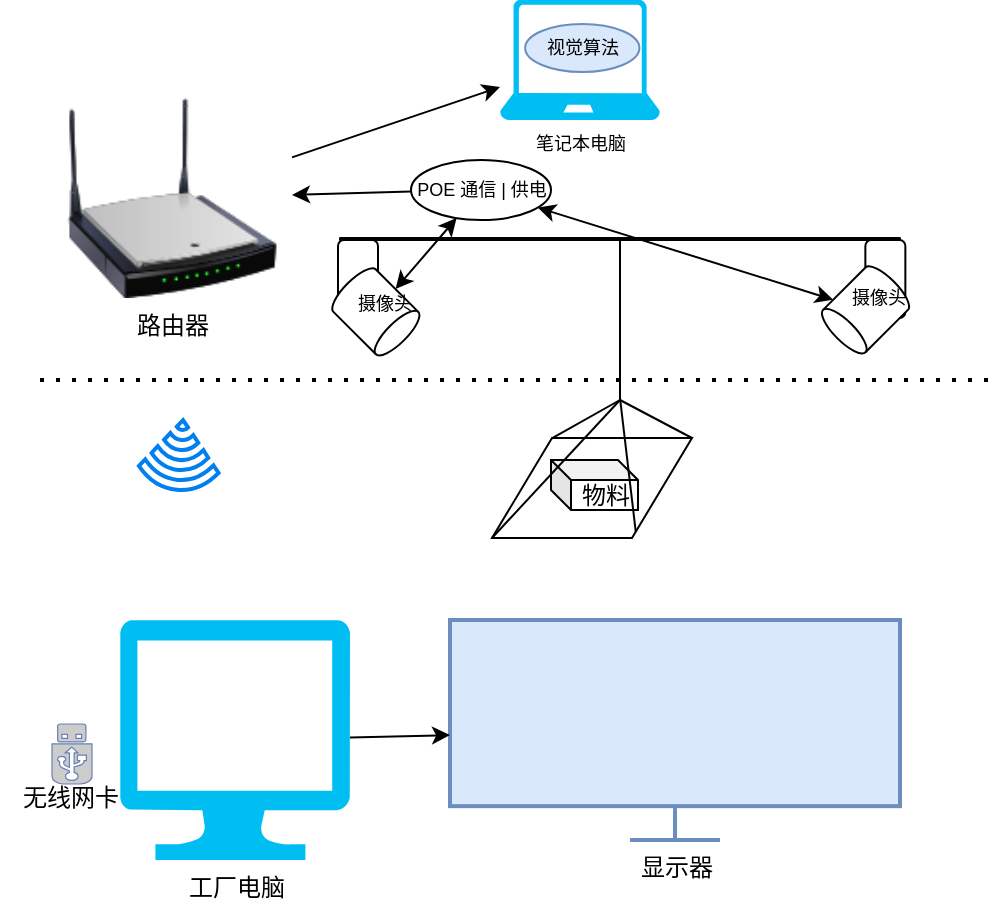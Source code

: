 <mxfile version="24.5.3" type="device">
  <diagram name="第 1 页" id="TWYBwKs4vTm9eLc7GQB1">
    <mxGraphModel dx="734" dy="597" grid="1" gridSize="10" guides="1" tooltips="1" connect="1" arrows="1" fold="1" page="1" pageScale="1" pageWidth="827" pageHeight="1169" math="0" shadow="0">
      <root>
        <mxCell id="0" />
        <mxCell id="1" parent="0" />
        <mxCell id="GTkeQ6c2-yhCdykJjazQ-1" value="" style="rounded=1;whiteSpace=wrap;html=1;" parent="1" vertex="1">
          <mxGeometry x="330" y="449" width="280" height="1" as="geometry" />
        </mxCell>
        <mxCell id="GTkeQ6c2-yhCdykJjazQ-9" value="POE 通信 | 供电" style="ellipse;whiteSpace=wrap;html=1;fontSize=9;" parent="1" vertex="1">
          <mxGeometry x="365.5" y="410" width="70" height="30" as="geometry" />
        </mxCell>
        <mxCell id="GTkeQ6c2-yhCdykJjazQ-15" value="路由器" style="image;html=1;image=img/lib/clip_art/networking/Wireless_Router_N_128x128.png" parent="1" vertex="1">
          <mxGeometry x="186" y="379" width="120" height="100" as="geometry" />
        </mxCell>
        <mxCell id="GTkeQ6c2-yhCdykJjazQ-16" value="" style="endArrow=classic;html=1;rounded=0;" parent="1" source="GTkeQ6c2-yhCdykJjazQ-9" target="GTkeQ6c2-yhCdykJjazQ-15" edge="1">
          <mxGeometry width="50" height="50" relative="1" as="geometry">
            <mxPoint x="440" y="570" as="sourcePoint" />
            <mxPoint x="490" y="520" as="targetPoint" />
          </mxGeometry>
        </mxCell>
        <mxCell id="GTkeQ6c2-yhCdykJjazQ-18" value="" style="endArrow=none;html=1;rounded=0;entryX=0.5;entryY=0;entryDx=0;entryDy=0;" parent="1" target="GTkeQ6c2-yhCdykJjazQ-1" edge="1">
          <mxGeometry width="50" height="50" relative="1" as="geometry">
            <mxPoint x="470" y="530" as="sourcePoint" />
            <mxPoint x="570" y="540" as="targetPoint" />
          </mxGeometry>
        </mxCell>
        <mxCell id="GTkeQ6c2-yhCdykJjazQ-24" value="工厂电脑" style="verticalLabelPosition=bottom;html=1;verticalAlign=top;align=center;strokeColor=none;fillColor=#00BEF2;shape=mxgraph.azure.computer;pointerEvents=1;" parent="1" vertex="1">
          <mxGeometry x="220" y="640" width="115" height="120" as="geometry" />
        </mxCell>
        <mxCell id="GTkeQ6c2-yhCdykJjazQ-28" value="" style="html=1;verticalLabelPosition=bottom;align=center;labelBackgroundColor=#ffffff;verticalAlign=top;strokeWidth=2;strokeColor=#0080F0;shadow=0;dashed=0;shape=mxgraph.ios7.icons.wifi;pointerEvents=1;rotation=5;direction=west;" parent="1" vertex="1">
          <mxGeometry x="230" y="540" width="40" height="35" as="geometry" />
        </mxCell>
        <mxCell id="GTkeQ6c2-yhCdykJjazQ-29" value="显示器" style="html=1;verticalLabelPosition=bottom;align=center;labelBackgroundColor=#ffffff;verticalAlign=top;strokeWidth=2;strokeColor=#6c8ebf;shadow=0;dashed=0;shape=mxgraph.ios7.icons.monitor;fillColor=#dae8fc;" parent="1" vertex="1">
          <mxGeometry x="385" y="640" width="225" height="110" as="geometry" />
        </mxCell>
        <mxCell id="GTkeQ6c2-yhCdykJjazQ-30" value="" style="endArrow=classic;html=1;rounded=0;" parent="1" source="GTkeQ6c2-yhCdykJjazQ-24" target="GTkeQ6c2-yhCdykJjazQ-29" edge="1">
          <mxGeometry width="50" height="50" relative="1" as="geometry">
            <mxPoint x="390" y="700" as="sourcePoint" />
            <mxPoint x="440" y="650" as="targetPoint" />
          </mxGeometry>
        </mxCell>
        <mxCell id="GTkeQ6c2-yhCdykJjazQ-35" value="" style="endArrow=classic;html=1;rounded=0;" parent="1" source="GTkeQ6c2-yhCdykJjazQ-15" target="GTkeQ6c2-yhCdykJjazQ-12" edge="1">
          <mxGeometry width="50" height="50" relative="1" as="geometry">
            <mxPoint x="470" y="410" as="sourcePoint" />
            <mxPoint x="520" y="360" as="targetPoint" />
          </mxGeometry>
        </mxCell>
        <mxCell id="dsVRBWESB6sZ2RNwbNf7-1" value="" style="fontColor=#0066CC;verticalAlign=top;verticalLabelPosition=bottom;labelPosition=center;align=center;html=1;outlineConnect=0;fillColor=#CCCCCC;strokeColor=#6881B3;gradientColor=none;gradientDirection=north;strokeWidth=2;shape=mxgraph.networks.usb_stick;" parent="1" vertex="1">
          <mxGeometry x="186" y="692" width="20" height="30" as="geometry" />
        </mxCell>
        <mxCell id="dsVRBWESB6sZ2RNwbNf7-2" value="无线网卡" style="text;html=1;align=center;verticalAlign=middle;resizable=0;points=[];autosize=1;strokeColor=none;fillColor=none;" parent="1" vertex="1">
          <mxGeometry x="160" y="714" width="70" height="30" as="geometry" />
        </mxCell>
        <mxCell id="dsVRBWESB6sZ2RNwbNf7-4" style="edgeStyle=orthogonalEdgeStyle;rounded=0;orthogonalLoop=1;jettySize=auto;html=1;exitX=0.5;exitY=1;exitDx=0;exitDy=0;exitPerimeter=0;" parent="1" source="dsVRBWESB6sZ2RNwbNf7-1" target="dsVRBWESB6sZ2RNwbNf7-1" edge="1">
          <mxGeometry relative="1" as="geometry" />
        </mxCell>
        <mxCell id="dsVRBWESB6sZ2RNwbNf7-8" value="" style="group" parent="1" vertex="1" connectable="0">
          <mxGeometry x="410" y="330" width="80" height="60" as="geometry" />
        </mxCell>
        <mxCell id="GTkeQ6c2-yhCdykJjazQ-12" value="笔记本电脑" style="verticalLabelPosition=bottom;html=1;verticalAlign=top;align=center;strokeColor=none;fillColor=#00BEF2;shape=mxgraph.azure.laptop;pointerEvents=1;fontSize=9;" parent="dsVRBWESB6sZ2RNwbNf7-8" vertex="1">
          <mxGeometry width="80" height="60" as="geometry" />
        </mxCell>
        <mxCell id="dsVRBWESB6sZ2RNwbNf7-6" value="视觉算法" style="ellipse;whiteSpace=wrap;html=1;fontSize=9;fillColor=#dae8fc;strokeColor=#6c8ebf;" parent="dsVRBWESB6sZ2RNwbNf7-8" vertex="1">
          <mxGeometry x="12.571" y="12" width="57.143" height="24" as="geometry" />
        </mxCell>
        <mxCell id="dsVRBWESB6sZ2RNwbNf7-10" value="" style="group" parent="1" vertex="1" connectable="0">
          <mxGeometry x="568.001" y="450" width="55.749" height="59.679" as="geometry" />
        </mxCell>
        <mxCell id="GTkeQ6c2-yhCdykJjazQ-3" value="" style="rounded=1;whiteSpace=wrap;html=1;direction=south;" parent="dsVRBWESB6sZ2RNwbNf7-10" vertex="1">
          <mxGeometry x="24.679" width="20" height="39" as="geometry" />
        </mxCell>
        <mxCell id="GTkeQ6c2-yhCdykJjazQ-5" value="" style="shape=cylinder3;whiteSpace=wrap;html=1;boundedLbl=1;backgroundOutline=1;size=4.995;direction=south;rotation=-225;" parent="dsVRBWESB6sZ2RNwbNf7-10" vertex="1">
          <mxGeometry x="4.749" y="19.93" width="40" height="30" as="geometry" />
        </mxCell>
        <mxCell id="GTkeQ6c2-yhCdykJjazQ-8" value="摄像头" style="text;html=1;align=center;verticalAlign=middle;resizable=0;points=[];autosize=1;strokeColor=none;fillColor=none;fontSize=9;" parent="dsVRBWESB6sZ2RNwbNf7-10" vertex="1">
          <mxGeometry x="5.749" y="19" width="50" height="20" as="geometry" />
        </mxCell>
        <mxCell id="GTkeQ6c2-yhCdykJjazQ-2" value="" style="rounded=1;whiteSpace=wrap;html=1;direction=south;" parent="1" vertex="1">
          <mxGeometry x="329" y="450" width="20" height="39" as="geometry" />
        </mxCell>
        <mxCell id="GTkeQ6c2-yhCdykJjazQ-4" value="" style="shape=cylinder3;whiteSpace=wrap;html=1;boundedLbl=1;backgroundOutline=1;size=4.995;direction=south;rotation=45;" parent="1" vertex="1">
          <mxGeometry x="327.93" y="470.93" width="40" height="30" as="geometry" />
        </mxCell>
        <mxCell id="GTkeQ6c2-yhCdykJjazQ-7" value="摄像头" style="text;html=1;align=center;verticalAlign=middle;resizable=0;points=[];autosize=1;strokeColor=none;fillColor=none;fontSize=9;" parent="1" vertex="1">
          <mxGeometry x="326.93" y="471.93" width="50" height="20" as="geometry" />
        </mxCell>
        <mxCell id="GTkeQ6c2-yhCdykJjazQ-17" value="" style="shape=parallelogram;perimeter=parallelogramPerimeter;whiteSpace=wrap;html=1;fixedSize=1;size=30;" parent="1" vertex="1">
          <mxGeometry x="406" y="549" width="100" height="50" as="geometry" />
        </mxCell>
        <mxCell id="GTkeQ6c2-yhCdykJjazQ-19" value="物料" style="shape=cube;whiteSpace=wrap;html=1;boundedLbl=1;backgroundOutline=1;darkOpacity=0.05;darkOpacity2=0.1;size=10;" parent="1" vertex="1">
          <mxGeometry x="435.5" y="560" width="43.5" height="25" as="geometry" />
        </mxCell>
        <mxCell id="GTkeQ6c2-yhCdykJjazQ-20" value="" style="endArrow=none;html=1;rounded=0;exitX=0.297;exitY=0.006;exitDx=0;exitDy=0;exitPerimeter=0;" parent="1" source="GTkeQ6c2-yhCdykJjazQ-17" edge="1">
          <mxGeometry width="50" height="50" relative="1" as="geometry">
            <mxPoint x="466" y="519" as="sourcePoint" />
            <mxPoint x="470" y="530" as="targetPoint" />
          </mxGeometry>
        </mxCell>
        <mxCell id="GTkeQ6c2-yhCdykJjazQ-21" value="" style="endArrow=none;html=1;rounded=0;exitX=1;exitY=0;exitDx=0;exitDy=0;" parent="1" source="GTkeQ6c2-yhCdykJjazQ-17" edge="1">
          <mxGeometry width="50" height="50" relative="1" as="geometry">
            <mxPoint x="476" y="529" as="sourcePoint" />
            <mxPoint x="470" y="530" as="targetPoint" />
          </mxGeometry>
        </mxCell>
        <mxCell id="GTkeQ6c2-yhCdykJjazQ-22" value="" style="endArrow=none;html=1;rounded=0;exitX=0;exitY=1;exitDx=0;exitDy=0;" parent="1" source="GTkeQ6c2-yhCdykJjazQ-17" edge="1">
          <mxGeometry width="50" height="50" relative="1" as="geometry">
            <mxPoint x="486" y="539" as="sourcePoint" />
            <mxPoint x="470" y="530" as="targetPoint" />
          </mxGeometry>
        </mxCell>
        <mxCell id="GTkeQ6c2-yhCdykJjazQ-23" value="" style="endArrow=none;html=1;rounded=0;exitX=0.75;exitY=1;exitDx=0;exitDy=0;" parent="1" source="GTkeQ6c2-yhCdykJjazQ-17" edge="1">
          <mxGeometry width="50" height="50" relative="1" as="geometry">
            <mxPoint x="415" y="619" as="sourcePoint" />
            <mxPoint x="470" y="529" as="targetPoint" />
          </mxGeometry>
        </mxCell>
        <mxCell id="dsVRBWESB6sZ2RNwbNf7-12" value="" style="endArrow=none;dashed=1;html=1;dashPattern=1 3;strokeWidth=2;rounded=0;" parent="1" edge="1">
          <mxGeometry width="50" height="50" relative="1" as="geometry">
            <mxPoint x="180" y="520" as="sourcePoint" />
            <mxPoint x="660" y="520" as="targetPoint" />
          </mxGeometry>
        </mxCell>
        <mxCell id="MpAiPg5oFX3jSs1RVb2t-3" value="" style="endArrow=classic;startArrow=classic;html=1;rounded=0;" edge="1" parent="1" source="GTkeQ6c2-yhCdykJjazQ-4" target="GTkeQ6c2-yhCdykJjazQ-9">
          <mxGeometry width="50" height="50" relative="1" as="geometry">
            <mxPoint x="410" y="520" as="sourcePoint" />
            <mxPoint x="460" y="470" as="targetPoint" />
          </mxGeometry>
        </mxCell>
        <mxCell id="MpAiPg5oFX3jSs1RVb2t-4" value="" style="endArrow=classic;startArrow=classic;html=1;rounded=0;" edge="1" parent="1" source="GTkeQ6c2-yhCdykJjazQ-5" target="GTkeQ6c2-yhCdykJjazQ-9">
          <mxGeometry width="50" height="50" relative="1" as="geometry">
            <mxPoint x="358" y="475" as="sourcePoint" />
            <mxPoint x="373" y="440" as="targetPoint" />
          </mxGeometry>
        </mxCell>
      </root>
    </mxGraphModel>
  </diagram>
</mxfile>
